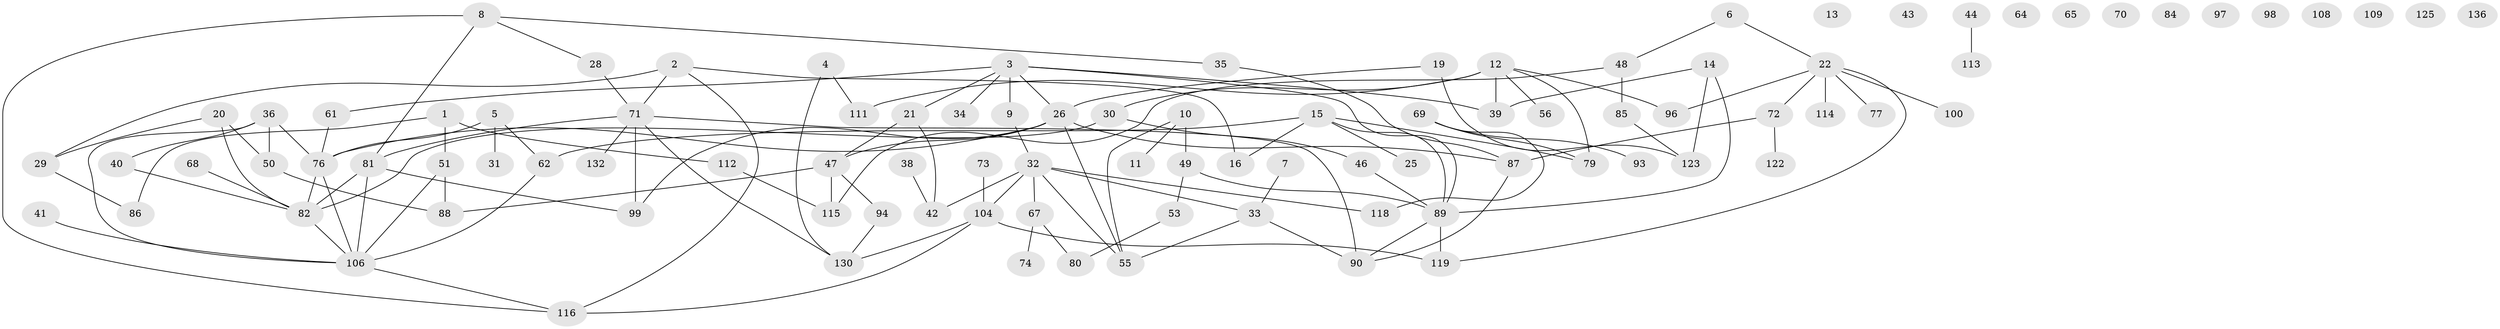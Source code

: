 // Generated by graph-tools (version 1.1) at 2025/23/03/03/25 07:23:26]
// undirected, 97 vertices, 127 edges
graph export_dot {
graph [start="1"]
  node [color=gray90,style=filled];
  1 [super="+120"];
  2 [super="+131"];
  3 [super="+23"];
  4;
  5 [super="+27"];
  6 [super="+121"];
  7;
  8 [super="+78"];
  9 [super="+101"];
  10 [super="+17"];
  11;
  12 [super="+57"];
  13 [super="+102"];
  14 [super="+37"];
  15 [super="+18"];
  16;
  19 [super="+24"];
  20 [super="+60"];
  21;
  22 [super="+83"];
  25;
  26 [super="+59"];
  28;
  29 [super="+45"];
  30;
  31 [super="+105"];
  32 [super="+63"];
  33 [super="+134"];
  34;
  35;
  36 [super="+54"];
  38;
  39;
  40 [super="+126"];
  41 [super="+52"];
  42 [super="+92"];
  43;
  44;
  46;
  47 [super="+91"];
  48 [super="+58"];
  49 [super="+138"];
  50;
  51 [super="+66"];
  53;
  55 [super="+137"];
  56;
  61;
  62;
  64;
  65;
  67 [super="+75"];
  68;
  69;
  70;
  71 [super="+129"];
  72 [super="+117"];
  73;
  74;
  76 [super="+110"];
  77;
  79;
  80;
  81;
  82 [super="+133"];
  84;
  85;
  86;
  87;
  88 [super="+103"];
  89 [super="+95"];
  90 [super="+127"];
  93;
  94 [super="+128"];
  96;
  97;
  98;
  99;
  100;
  104 [super="+107"];
  106 [super="+135"];
  108;
  109;
  111 [super="+124"];
  112;
  113;
  114;
  115;
  116;
  118;
  119;
  122;
  123;
  125;
  130;
  132;
  136;
  1 -- 112;
  1 -- 51;
  1 -- 86;
  2 -- 16;
  2 -- 116;
  2 -- 29;
  2 -- 71;
  3 -- 9;
  3 -- 34;
  3 -- 89;
  3 -- 21;
  3 -- 39;
  3 -- 61;
  3 -- 26;
  4 -- 111;
  4 -- 130;
  5 -- 31 [weight=2];
  5 -- 62;
  5 -- 76;
  6 -- 22;
  6 -- 48;
  7 -- 33;
  8 -- 35;
  8 -- 81;
  8 -- 116;
  8 -- 28;
  9 -- 32;
  10 -- 11;
  10 -- 49 [weight=2];
  10 -- 55;
  12 -- 30;
  12 -- 39;
  12 -- 96;
  12 -- 56;
  12 -- 79;
  12 -- 111 [weight=2];
  14 -- 89;
  14 -- 123;
  14 -- 39;
  15 -- 16;
  15 -- 25;
  15 -- 79;
  15 -- 62;
  15 -- 89;
  19 -- 123;
  19 -- 26;
  20 -- 50;
  20 -- 82;
  20 -- 29;
  21 -- 42;
  21 -- 47;
  22 -- 77;
  22 -- 96;
  22 -- 119;
  22 -- 114;
  22 -- 100;
  22 -- 72;
  26 -- 47;
  26 -- 99;
  26 -- 87;
  26 -- 55;
  26 -- 76;
  28 -- 71;
  29 -- 86;
  30 -- 46;
  30 -- 82;
  32 -- 118;
  32 -- 67;
  32 -- 55;
  32 -- 33;
  32 -- 104;
  32 -- 42;
  33 -- 55;
  33 -- 90;
  35 -- 87;
  36 -- 106;
  36 -- 50;
  36 -- 40;
  36 -- 76;
  38 -- 42;
  40 -- 82;
  41 -- 106;
  44 -- 113;
  46 -- 89;
  47 -- 94;
  47 -- 115;
  47 -- 88;
  48 -- 115;
  48 -- 85;
  49 -- 89;
  49 -- 53;
  50 -- 88;
  51 -- 88;
  51 -- 106;
  53 -- 80;
  61 -- 76;
  62 -- 106;
  67 -- 80;
  67 -- 74;
  68 -- 82;
  69 -- 79;
  69 -- 93;
  69 -- 118;
  71 -- 130;
  71 -- 132;
  71 -- 81;
  71 -- 99;
  71 -- 90;
  72 -- 122;
  72 -- 87;
  73 -- 104;
  76 -- 106;
  76 -- 82;
  81 -- 99;
  81 -- 82;
  81 -- 106;
  82 -- 106;
  85 -- 123;
  87 -- 90;
  89 -- 90;
  89 -- 119;
  94 -- 130;
  104 -- 119;
  104 -- 116;
  104 -- 130;
  106 -- 116;
  112 -- 115;
}
